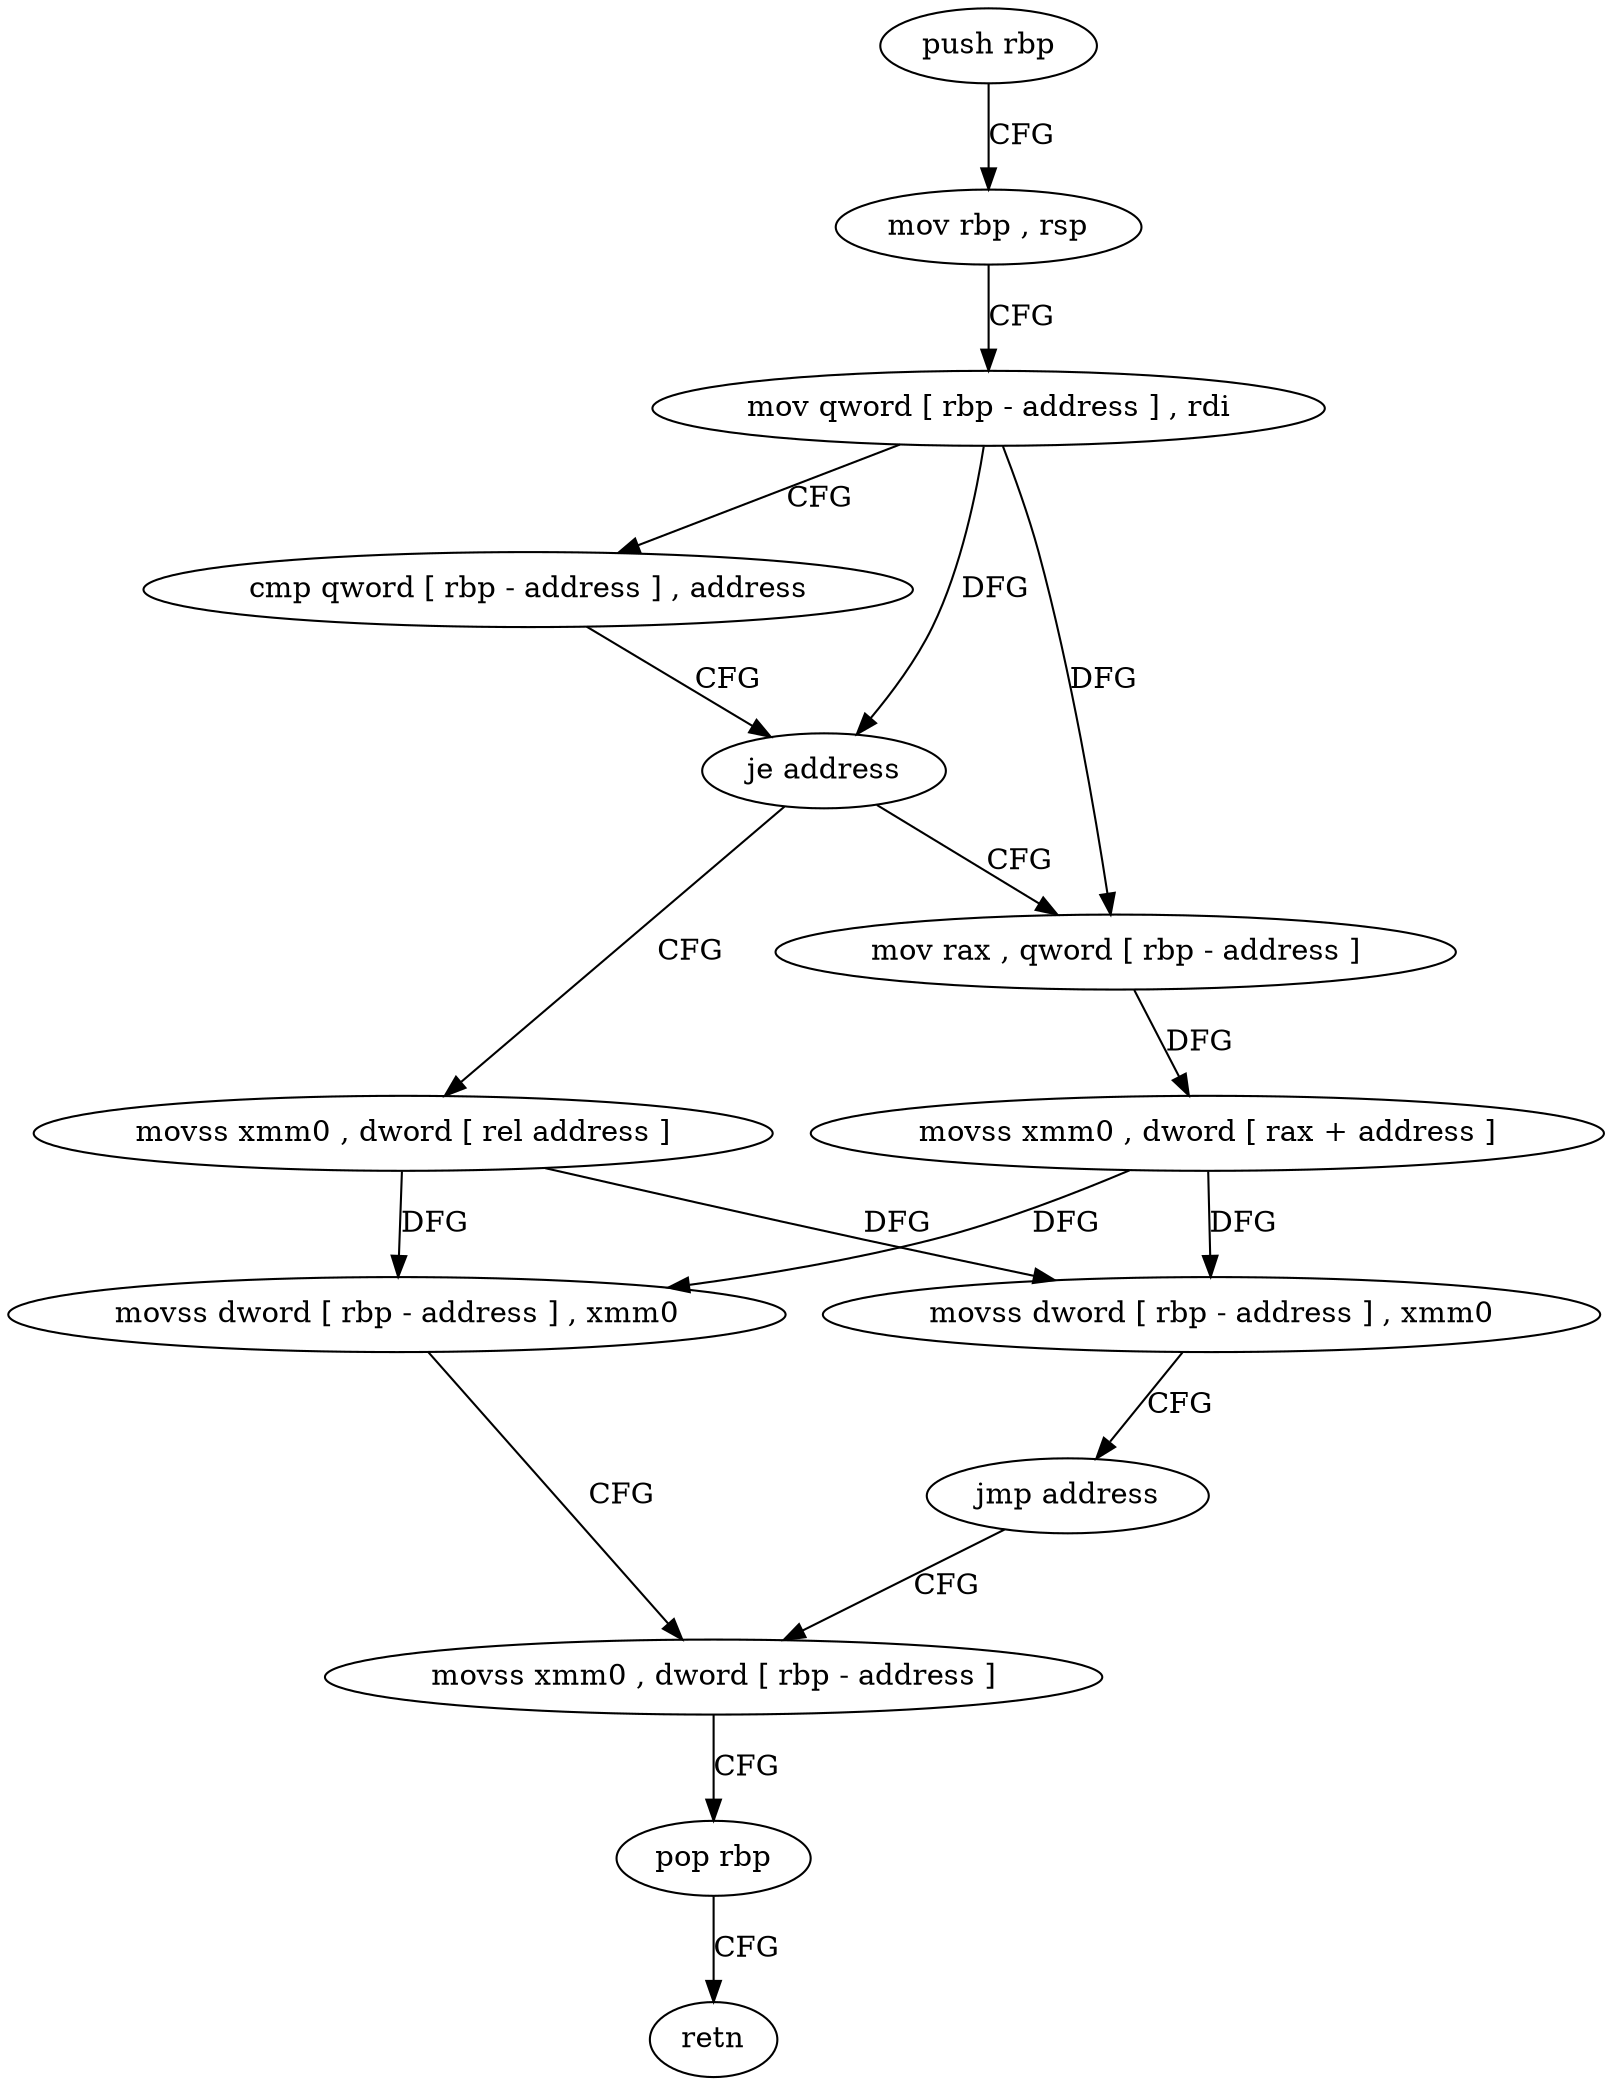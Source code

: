digraph "func" {
"4229312" [label = "push rbp" ]
"4229313" [label = "mov rbp , rsp" ]
"4229316" [label = "mov qword [ rbp - address ] , rdi" ]
"4229320" [label = "cmp qword [ rbp - address ] , address" ]
"4229325" [label = "je address" ]
"4229350" [label = "movss xmm0 , dword [ rel address ]" ]
"4229331" [label = "mov rax , qword [ rbp - address ]" ]
"4229358" [label = "movss dword [ rbp - address ] , xmm0" ]
"4229363" [label = "movss xmm0 , dword [ rbp - address ]" ]
"4229335" [label = "movss xmm0 , dword [ rax + address ]" ]
"4229340" [label = "movss dword [ rbp - address ] , xmm0" ]
"4229345" [label = "jmp address" ]
"4229368" [label = "pop rbp" ]
"4229369" [label = "retn" ]
"4229312" -> "4229313" [ label = "CFG" ]
"4229313" -> "4229316" [ label = "CFG" ]
"4229316" -> "4229320" [ label = "CFG" ]
"4229316" -> "4229325" [ label = "DFG" ]
"4229316" -> "4229331" [ label = "DFG" ]
"4229320" -> "4229325" [ label = "CFG" ]
"4229325" -> "4229350" [ label = "CFG" ]
"4229325" -> "4229331" [ label = "CFG" ]
"4229350" -> "4229358" [ label = "DFG" ]
"4229350" -> "4229340" [ label = "DFG" ]
"4229331" -> "4229335" [ label = "DFG" ]
"4229358" -> "4229363" [ label = "CFG" ]
"4229363" -> "4229368" [ label = "CFG" ]
"4229335" -> "4229340" [ label = "DFG" ]
"4229335" -> "4229358" [ label = "DFG" ]
"4229340" -> "4229345" [ label = "CFG" ]
"4229345" -> "4229363" [ label = "CFG" ]
"4229368" -> "4229369" [ label = "CFG" ]
}
